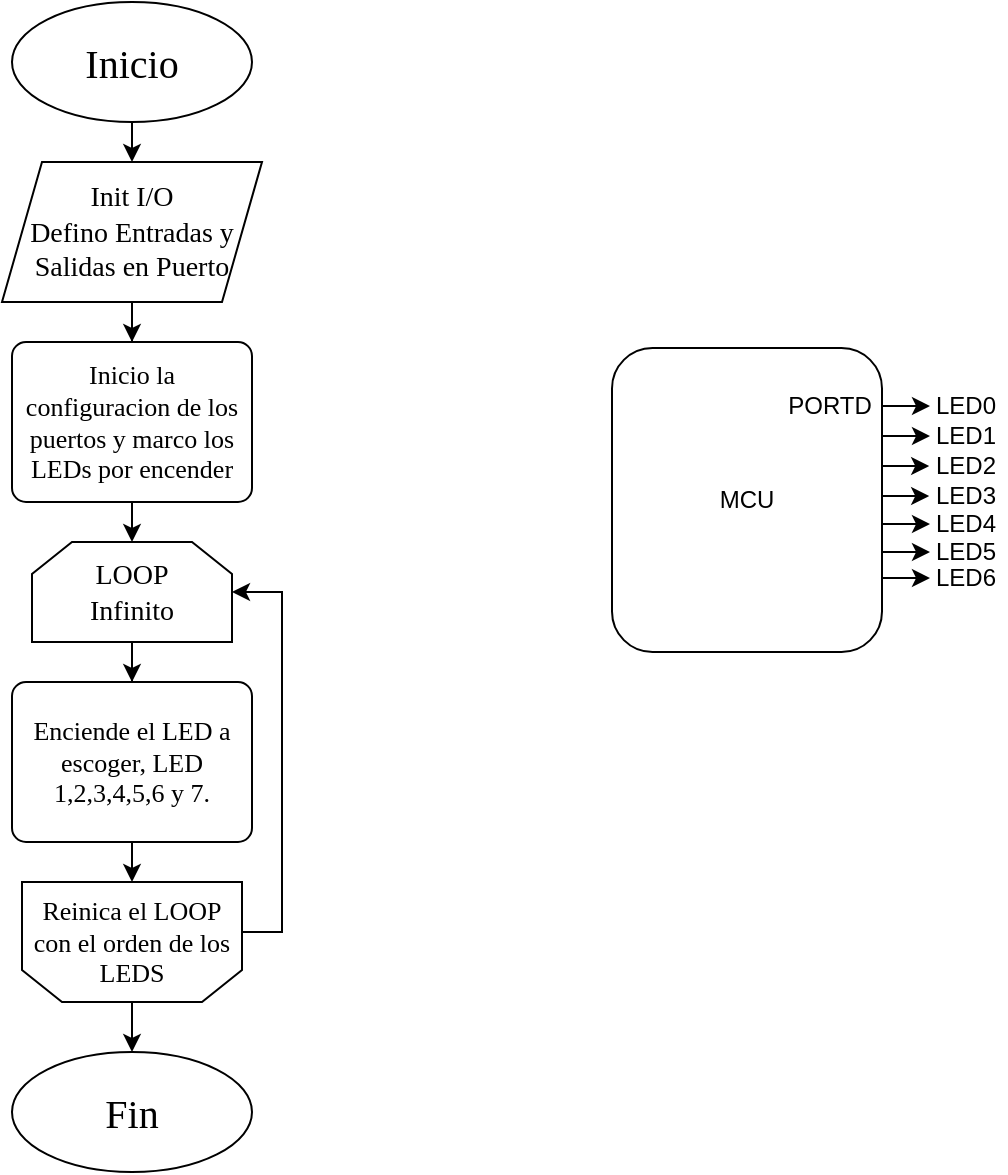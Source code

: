 <mxfile version="14.9.8" type="github">
  <diagram id="C5RBs43oDa-KdzZeNtuy" name="Page-1">
    <mxGraphModel dx="665" dy="312" grid="0" gridSize="10" guides="1" tooltips="1" connect="1" arrows="1" fold="1" page="1" pageScale="1" pageWidth="827" pageHeight="1169" math="0" shadow="0">
      <root>
        <mxCell id="WIyWlLk6GJQsqaUBKTNV-0" />
        <mxCell id="WIyWlLk6GJQsqaUBKTNV-1" parent="WIyWlLk6GJQsqaUBKTNV-0" />
        <mxCell id="PMDkOvvGoAFzmRjh78wa-0" value="&lt;font style=&quot;font-size: 20px&quot; face=&quot;Times New Roman&quot;&gt;Inicio&lt;/font&gt;" style="ellipse;whiteSpace=wrap;html=1;" parent="WIyWlLk6GJQsqaUBKTNV-1" vertex="1">
          <mxGeometry x="160" y="60" width="120" height="60" as="geometry" />
        </mxCell>
        <mxCell id="PMDkOvvGoAFzmRjh78wa-1" value="&lt;font style=&quot;font-size: 20px&quot; face=&quot;Times New Roman&quot;&gt;Fin&lt;/font&gt;" style="ellipse;whiteSpace=wrap;html=1;" parent="WIyWlLk6GJQsqaUBKTNV-1" vertex="1">
          <mxGeometry x="160" y="585" width="120" height="60" as="geometry" />
        </mxCell>
        <mxCell id="PMDkOvvGoAFzmRjh78wa-9" value="" style="edgeStyle=orthogonalEdgeStyle;rounded=0;orthogonalLoop=1;jettySize=auto;html=1;" parent="WIyWlLk6GJQsqaUBKTNV-1" source="PMDkOvvGoAFzmRjh78wa-2" target="PMDkOvvGoAFzmRjh78wa-6" edge="1">
          <mxGeometry relative="1" as="geometry" />
        </mxCell>
        <mxCell id="PMDkOvvGoAFzmRjh78wa-2" value="&lt;div style=&quot;font-size: 14px&quot;&gt;&lt;font style=&quot;font-size: 14px&quot; face=&quot;Times New Roman&quot;&gt;Init I/O&lt;/font&gt;&lt;/div&gt;&lt;div style=&quot;font-size: 14px&quot;&gt;&lt;font style=&quot;font-size: 14px&quot; face=&quot;Times New Roman&quot;&gt;Defino Entradas y Salidas en Puerto&lt;/font&gt;&lt;br&gt;&lt;/div&gt;" style="shape=parallelogram;perimeter=parallelogramPerimeter;whiteSpace=wrap;html=1;fixedSize=1;" parent="WIyWlLk6GJQsqaUBKTNV-1" vertex="1">
          <mxGeometry x="155" y="140" width="130" height="70" as="geometry" />
        </mxCell>
        <mxCell id="PMDkOvvGoAFzmRjh78wa-11" value="" style="edgeStyle=orthogonalEdgeStyle;rounded=0;orthogonalLoop=1;jettySize=auto;html=1;" parent="WIyWlLk6GJQsqaUBKTNV-1" source="PMDkOvvGoAFzmRjh78wa-4" target="PMDkOvvGoAFzmRjh78wa-5" edge="1">
          <mxGeometry relative="1" as="geometry" />
        </mxCell>
        <mxCell id="PMDkOvvGoAFzmRjh78wa-4" value="&lt;div style=&quot;font-size: 14px&quot;&gt;&lt;font style=&quot;font-size: 14px&quot; face=&quot;Times New Roman&quot;&gt;LOOP&lt;/font&gt;&lt;/div&gt;&lt;div style=&quot;font-size: 14px&quot;&gt;&lt;font style=&quot;font-size: 14px&quot; face=&quot;Times New Roman&quot;&gt;Infinito&lt;br&gt;&lt;/font&gt;&lt;/div&gt;" style="shape=loopLimit;whiteSpace=wrap;html=1;" parent="WIyWlLk6GJQsqaUBKTNV-1" vertex="1">
          <mxGeometry x="170" y="330" width="100" height="50" as="geometry" />
        </mxCell>
        <mxCell id="PMDkOvvGoAFzmRjh78wa-5" value="&lt;font style=&quot;font-size: 13px&quot; face=&quot;Times New Roman&quot;&gt;Enciende el LED a escoger, LED 1,2,3,4,5,6 y 7.&lt;br&gt;&lt;/font&gt;" style="rounded=1;whiteSpace=wrap;html=1;absoluteArcSize=1;arcSize=14;strokeWidth=1;" parent="WIyWlLk6GJQsqaUBKTNV-1" vertex="1">
          <mxGeometry x="160" y="400" width="120" height="80" as="geometry" />
        </mxCell>
        <mxCell id="PMDkOvvGoAFzmRjh78wa-10" value="" style="edgeStyle=orthogonalEdgeStyle;rounded=0;orthogonalLoop=1;jettySize=auto;html=1;" parent="WIyWlLk6GJQsqaUBKTNV-1" source="PMDkOvvGoAFzmRjh78wa-6" edge="1">
          <mxGeometry relative="1" as="geometry">
            <mxPoint x="220" y="330" as="targetPoint" />
          </mxGeometry>
        </mxCell>
        <mxCell id="PMDkOvvGoAFzmRjh78wa-6" value="&lt;font style=&quot;font-size: 13px&quot; face=&quot;Times New Roman&quot;&gt;Inicio la configuracion de los puertos y marco los LEDs por encender&lt;br&gt;&lt;/font&gt;" style="rounded=1;whiteSpace=wrap;html=1;absoluteArcSize=1;arcSize=14;strokeWidth=1;" parent="WIyWlLk6GJQsqaUBKTNV-1" vertex="1">
          <mxGeometry x="160" y="230" width="120" height="80" as="geometry" />
        </mxCell>
        <mxCell id="PMDkOvvGoAFzmRjh78wa-8" value="" style="endArrow=classic;html=1;exitX=0.5;exitY=1;exitDx=0;exitDy=0;" parent="WIyWlLk6GJQsqaUBKTNV-1" source="PMDkOvvGoAFzmRjh78wa-0" target="PMDkOvvGoAFzmRjh78wa-2" edge="1">
          <mxGeometry width="50" height="50" relative="1" as="geometry">
            <mxPoint x="270" y="350" as="sourcePoint" />
            <mxPoint x="320" y="300" as="targetPoint" />
          </mxGeometry>
        </mxCell>
        <mxCell id="PMDkOvvGoAFzmRjh78wa-21" value="" style="edgeStyle=orthogonalEdgeStyle;rounded=0;orthogonalLoop=1;jettySize=auto;html=1;exitX=0.5;exitY=1;exitDx=0;exitDy=0;entryX=0.5;entryY=1;entryDx=0;entryDy=0;" parent="WIyWlLk6GJQsqaUBKTNV-1" source="PMDkOvvGoAFzmRjh78wa-5" target="PMDkOvvGoAFzmRjh78wa-14" edge="1">
          <mxGeometry relative="1" as="geometry" />
        </mxCell>
        <mxCell id="PMDkOvvGoAFzmRjh78wa-14" value="" style="shape=loopLimit;whiteSpace=wrap;html=1;strokeWidth=1;size=20;rotation=-180;" parent="WIyWlLk6GJQsqaUBKTNV-1" vertex="1">
          <mxGeometry x="165" y="500" width="110" height="60" as="geometry" />
        </mxCell>
        <mxCell id="PMDkOvvGoAFzmRjh78wa-18" style="edgeStyle=orthogonalEdgeStyle;rounded=0;orthogonalLoop=1;jettySize=auto;html=1;exitX=1;exitY=0.25;exitDx=0;exitDy=0;entryX=1;entryY=0.5;entryDx=0;entryDy=0;" parent="WIyWlLk6GJQsqaUBKTNV-1" source="PMDkOvvGoAFzmRjh78wa-17" target="PMDkOvvGoAFzmRjh78wa-4" edge="1">
          <mxGeometry relative="1" as="geometry" />
        </mxCell>
        <mxCell id="PMDkOvvGoAFzmRjh78wa-17" value="&lt;font style=&quot;font-size: 13px&quot; face=&quot;Times New Roman&quot;&gt;Reinica el LOOP con el orden de los LEDS&lt;/font&gt;" style="text;html=1;strokeColor=none;fillColor=none;align=center;verticalAlign=middle;whiteSpace=wrap;rounded=0;" parent="WIyWlLk6GJQsqaUBKTNV-1" vertex="1">
          <mxGeometry x="165" y="520" width="110" height="20" as="geometry" />
        </mxCell>
        <mxCell id="PMDkOvvGoAFzmRjh78wa-23" value="" style="endArrow=classic;html=1;exitX=0.5;exitY=0;exitDx=0;exitDy=0;entryX=0.5;entryY=0;entryDx=0;entryDy=0;" parent="WIyWlLk6GJQsqaUBKTNV-1" source="PMDkOvvGoAFzmRjh78wa-14" target="PMDkOvvGoAFzmRjh78wa-1" edge="1">
          <mxGeometry width="50" height="50" relative="1" as="geometry">
            <mxPoint x="270" y="410" as="sourcePoint" />
            <mxPoint x="320" y="360" as="targetPoint" />
          </mxGeometry>
        </mxCell>
        <mxCell id="pPsKDm1aZ1uGiD8XLSHk-0" value="MCU" style="rounded=1;whiteSpace=wrap;html=1;" vertex="1" parent="WIyWlLk6GJQsqaUBKTNV-1">
          <mxGeometry x="460" y="233" width="135" height="152" as="geometry" />
        </mxCell>
        <mxCell id="pPsKDm1aZ1uGiD8XLSHk-1" value="PORTD" style="text;html=1;strokeColor=none;fillColor=none;align=center;verticalAlign=middle;whiteSpace=wrap;rounded=0;" vertex="1" parent="WIyWlLk6GJQsqaUBKTNV-1">
          <mxGeometry x="549" y="252" width="40" height="20" as="geometry" />
        </mxCell>
        <mxCell id="pPsKDm1aZ1uGiD8XLSHk-2" value="" style="endArrow=classic;html=1;exitX=1.003;exitY=0.191;exitDx=0;exitDy=0;exitPerimeter=0;" edge="1" parent="WIyWlLk6GJQsqaUBKTNV-1" source="pPsKDm1aZ1uGiD8XLSHk-0">
          <mxGeometry width="50" height="50" relative="1" as="geometry">
            <mxPoint x="595" y="280" as="sourcePoint" />
            <mxPoint x="619" y="262" as="targetPoint" />
          </mxGeometry>
        </mxCell>
        <mxCell id="pPsKDm1aZ1uGiD8XLSHk-3" value="LED0" style="text;html=1;strokeColor=none;fillColor=none;align=center;verticalAlign=middle;whiteSpace=wrap;rounded=0;" vertex="1" parent="WIyWlLk6GJQsqaUBKTNV-1">
          <mxGeometry x="617" y="252" width="40" height="20" as="geometry" />
        </mxCell>
        <mxCell id="pPsKDm1aZ1uGiD8XLSHk-4" value="" style="endArrow=classic;html=1;exitX=1.003;exitY=0.191;exitDx=0;exitDy=0;exitPerimeter=0;" edge="1" parent="WIyWlLk6GJQsqaUBKTNV-1">
          <mxGeometry width="50" height="50" relative="1" as="geometry">
            <mxPoint x="595.405" y="277.032" as="sourcePoint" />
            <mxPoint x="619" y="277" as="targetPoint" />
            <Array as="points">
              <mxPoint x="595" y="277" />
            </Array>
          </mxGeometry>
        </mxCell>
        <mxCell id="pPsKDm1aZ1uGiD8XLSHk-5" value="LED1" style="text;html=1;strokeColor=none;fillColor=none;align=center;verticalAlign=middle;whiteSpace=wrap;rounded=0;" vertex="1" parent="WIyWlLk6GJQsqaUBKTNV-1">
          <mxGeometry x="617" y="267" width="40" height="20" as="geometry" />
        </mxCell>
        <mxCell id="pPsKDm1aZ1uGiD8XLSHk-6" value="" style="endArrow=classic;html=1;exitX=1.003;exitY=0.191;exitDx=0;exitDy=0;exitPerimeter=0;" edge="1" parent="WIyWlLk6GJQsqaUBKTNV-1">
          <mxGeometry width="50" height="50" relative="1" as="geometry">
            <mxPoint x="595.005" y="292.032" as="sourcePoint" />
            <mxPoint x="618.6" y="292" as="targetPoint" />
          </mxGeometry>
        </mxCell>
        <mxCell id="pPsKDm1aZ1uGiD8XLSHk-7" value="LED2" style="text;html=1;strokeColor=none;fillColor=none;align=center;verticalAlign=middle;whiteSpace=wrap;rounded=0;" vertex="1" parent="WIyWlLk6GJQsqaUBKTNV-1">
          <mxGeometry x="616.6" y="282" width="40" height="20" as="geometry" />
        </mxCell>
        <mxCell id="pPsKDm1aZ1uGiD8XLSHk-8" value="" style="endArrow=classic;html=1;exitX=1.003;exitY=0.191;exitDx=0;exitDy=0;exitPerimeter=0;" edge="1" parent="WIyWlLk6GJQsqaUBKTNV-1">
          <mxGeometry width="50" height="50" relative="1" as="geometry">
            <mxPoint x="595.005" y="307.032" as="sourcePoint" />
            <mxPoint x="618.6" y="307" as="targetPoint" />
          </mxGeometry>
        </mxCell>
        <mxCell id="pPsKDm1aZ1uGiD8XLSHk-9" value="LED3" style="text;html=1;strokeColor=none;fillColor=none;align=center;verticalAlign=middle;whiteSpace=wrap;rounded=0;" vertex="1" parent="WIyWlLk6GJQsqaUBKTNV-1">
          <mxGeometry x="616.6" y="297" width="40.4" height="20" as="geometry" />
        </mxCell>
        <mxCell id="pPsKDm1aZ1uGiD8XLSHk-10" value="" style="endArrow=classic;html=1;exitX=1.003;exitY=0.191;exitDx=0;exitDy=0;exitPerimeter=0;" edge="1" parent="WIyWlLk6GJQsqaUBKTNV-1">
          <mxGeometry width="50" height="50" relative="1" as="geometry">
            <mxPoint x="595.405" y="321.032" as="sourcePoint" />
            <mxPoint x="619" y="321" as="targetPoint" />
          </mxGeometry>
        </mxCell>
        <mxCell id="pPsKDm1aZ1uGiD8XLSHk-11" value="LED4" style="text;html=1;strokeColor=none;fillColor=none;align=center;verticalAlign=middle;whiteSpace=wrap;rounded=0;" vertex="1" parent="WIyWlLk6GJQsqaUBKTNV-1">
          <mxGeometry x="617" y="311" width="40" height="20" as="geometry" />
        </mxCell>
        <mxCell id="pPsKDm1aZ1uGiD8XLSHk-12" value="" style="endArrow=classic;html=1;exitX=1.003;exitY=0.191;exitDx=0;exitDy=0;exitPerimeter=0;" edge="1" parent="WIyWlLk6GJQsqaUBKTNV-1">
          <mxGeometry width="50" height="50" relative="1" as="geometry">
            <mxPoint x="595.405" y="335.032" as="sourcePoint" />
            <mxPoint x="619" y="335" as="targetPoint" />
          </mxGeometry>
        </mxCell>
        <mxCell id="pPsKDm1aZ1uGiD8XLSHk-13" value="LED5" style="text;html=1;strokeColor=none;fillColor=none;align=center;verticalAlign=middle;whiteSpace=wrap;rounded=0;" vertex="1" parent="WIyWlLk6GJQsqaUBKTNV-1">
          <mxGeometry x="617" y="325" width="40" height="20" as="geometry" />
        </mxCell>
        <mxCell id="pPsKDm1aZ1uGiD8XLSHk-14" value="" style="endArrow=classic;html=1;exitX=1.003;exitY=0.191;exitDx=0;exitDy=0;exitPerimeter=0;" edge="1" parent="WIyWlLk6GJQsqaUBKTNV-1">
          <mxGeometry width="50" height="50" relative="1" as="geometry">
            <mxPoint x="595.405" y="348.032" as="sourcePoint" />
            <mxPoint x="619" y="348" as="targetPoint" />
          </mxGeometry>
        </mxCell>
        <mxCell id="pPsKDm1aZ1uGiD8XLSHk-15" value="LED6" style="text;html=1;strokeColor=none;fillColor=none;align=center;verticalAlign=middle;whiteSpace=wrap;rounded=0;" vertex="1" parent="WIyWlLk6GJQsqaUBKTNV-1">
          <mxGeometry x="617" y="338" width="40" height="20" as="geometry" />
        </mxCell>
      </root>
    </mxGraphModel>
  </diagram>
</mxfile>
